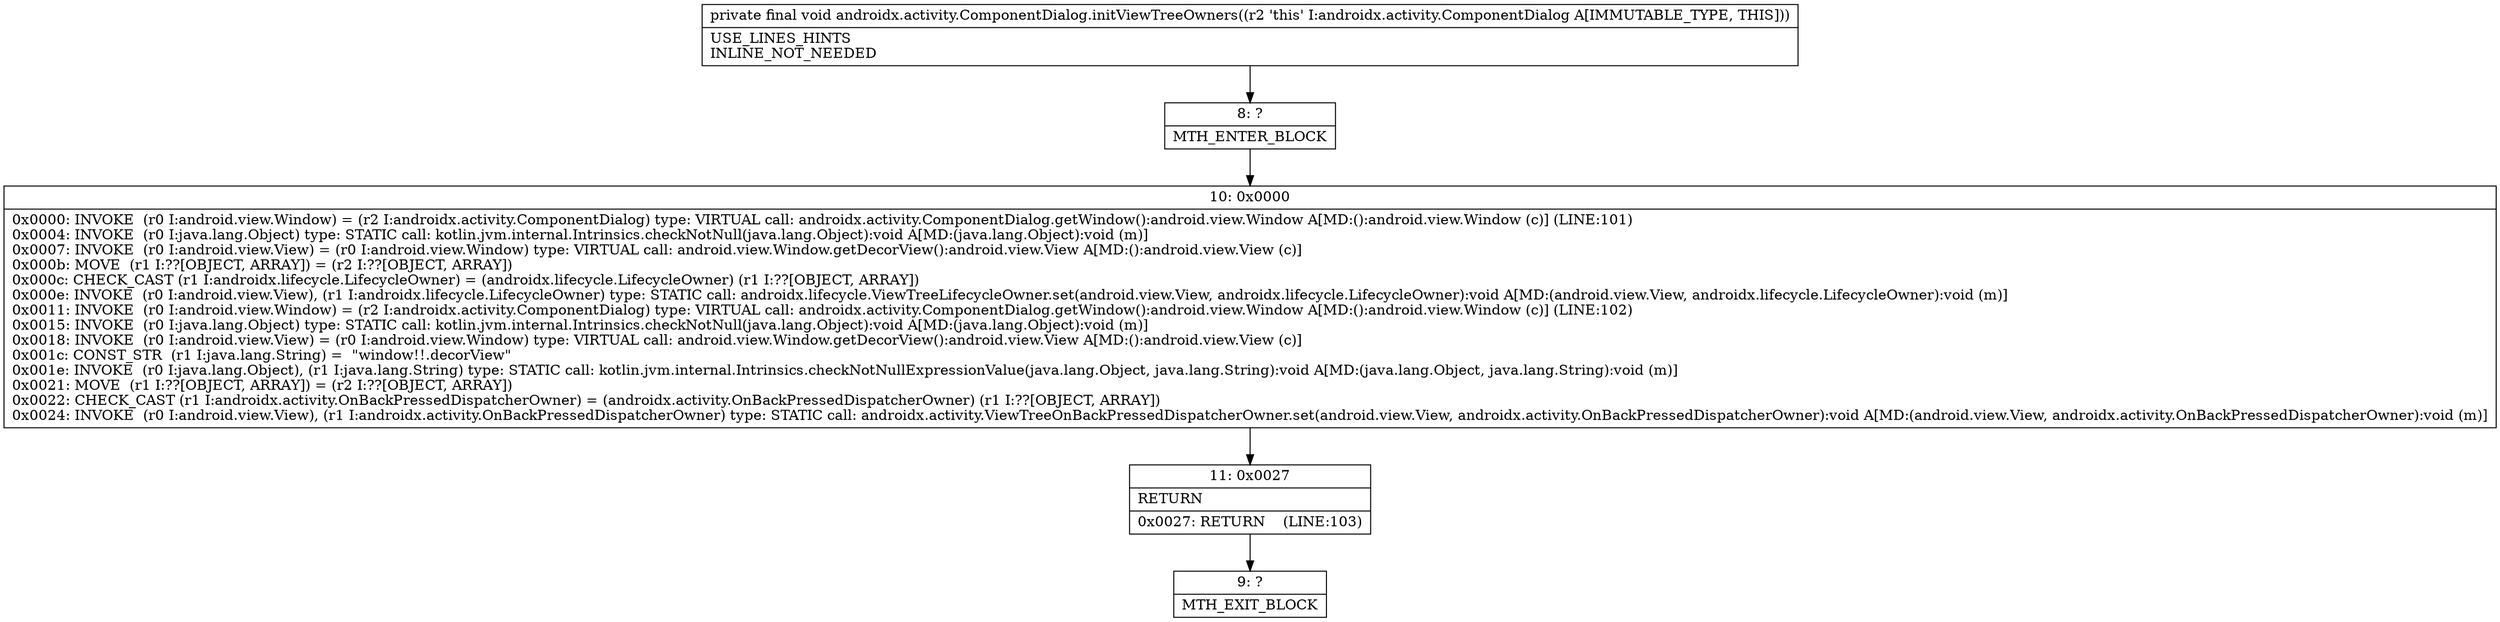 digraph "CFG forandroidx.activity.ComponentDialog.initViewTreeOwners()V" {
Node_8 [shape=record,label="{8\:\ ?|MTH_ENTER_BLOCK\l}"];
Node_10 [shape=record,label="{10\:\ 0x0000|0x0000: INVOKE  (r0 I:android.view.Window) = (r2 I:androidx.activity.ComponentDialog) type: VIRTUAL call: androidx.activity.ComponentDialog.getWindow():android.view.Window A[MD:():android.view.Window (c)] (LINE:101)\l0x0004: INVOKE  (r0 I:java.lang.Object) type: STATIC call: kotlin.jvm.internal.Intrinsics.checkNotNull(java.lang.Object):void A[MD:(java.lang.Object):void (m)]\l0x0007: INVOKE  (r0 I:android.view.View) = (r0 I:android.view.Window) type: VIRTUAL call: android.view.Window.getDecorView():android.view.View A[MD:():android.view.View (c)]\l0x000b: MOVE  (r1 I:??[OBJECT, ARRAY]) = (r2 I:??[OBJECT, ARRAY]) \l0x000c: CHECK_CAST (r1 I:androidx.lifecycle.LifecycleOwner) = (androidx.lifecycle.LifecycleOwner) (r1 I:??[OBJECT, ARRAY]) \l0x000e: INVOKE  (r0 I:android.view.View), (r1 I:androidx.lifecycle.LifecycleOwner) type: STATIC call: androidx.lifecycle.ViewTreeLifecycleOwner.set(android.view.View, androidx.lifecycle.LifecycleOwner):void A[MD:(android.view.View, androidx.lifecycle.LifecycleOwner):void (m)]\l0x0011: INVOKE  (r0 I:android.view.Window) = (r2 I:androidx.activity.ComponentDialog) type: VIRTUAL call: androidx.activity.ComponentDialog.getWindow():android.view.Window A[MD:():android.view.Window (c)] (LINE:102)\l0x0015: INVOKE  (r0 I:java.lang.Object) type: STATIC call: kotlin.jvm.internal.Intrinsics.checkNotNull(java.lang.Object):void A[MD:(java.lang.Object):void (m)]\l0x0018: INVOKE  (r0 I:android.view.View) = (r0 I:android.view.Window) type: VIRTUAL call: android.view.Window.getDecorView():android.view.View A[MD:():android.view.View (c)]\l0x001c: CONST_STR  (r1 I:java.lang.String) =  \"window!!.decorView\" \l0x001e: INVOKE  (r0 I:java.lang.Object), (r1 I:java.lang.String) type: STATIC call: kotlin.jvm.internal.Intrinsics.checkNotNullExpressionValue(java.lang.Object, java.lang.String):void A[MD:(java.lang.Object, java.lang.String):void (m)]\l0x0021: MOVE  (r1 I:??[OBJECT, ARRAY]) = (r2 I:??[OBJECT, ARRAY]) \l0x0022: CHECK_CAST (r1 I:androidx.activity.OnBackPressedDispatcherOwner) = (androidx.activity.OnBackPressedDispatcherOwner) (r1 I:??[OBJECT, ARRAY]) \l0x0024: INVOKE  (r0 I:android.view.View), (r1 I:androidx.activity.OnBackPressedDispatcherOwner) type: STATIC call: androidx.activity.ViewTreeOnBackPressedDispatcherOwner.set(android.view.View, androidx.activity.OnBackPressedDispatcherOwner):void A[MD:(android.view.View, androidx.activity.OnBackPressedDispatcherOwner):void (m)]\l}"];
Node_11 [shape=record,label="{11\:\ 0x0027|RETURN\l|0x0027: RETURN    (LINE:103)\l}"];
Node_9 [shape=record,label="{9\:\ ?|MTH_EXIT_BLOCK\l}"];
MethodNode[shape=record,label="{private final void androidx.activity.ComponentDialog.initViewTreeOwners((r2 'this' I:androidx.activity.ComponentDialog A[IMMUTABLE_TYPE, THIS]))  | USE_LINES_HINTS\lINLINE_NOT_NEEDED\l}"];
MethodNode -> Node_8;Node_8 -> Node_10;
Node_10 -> Node_11;
Node_11 -> Node_9;
}

